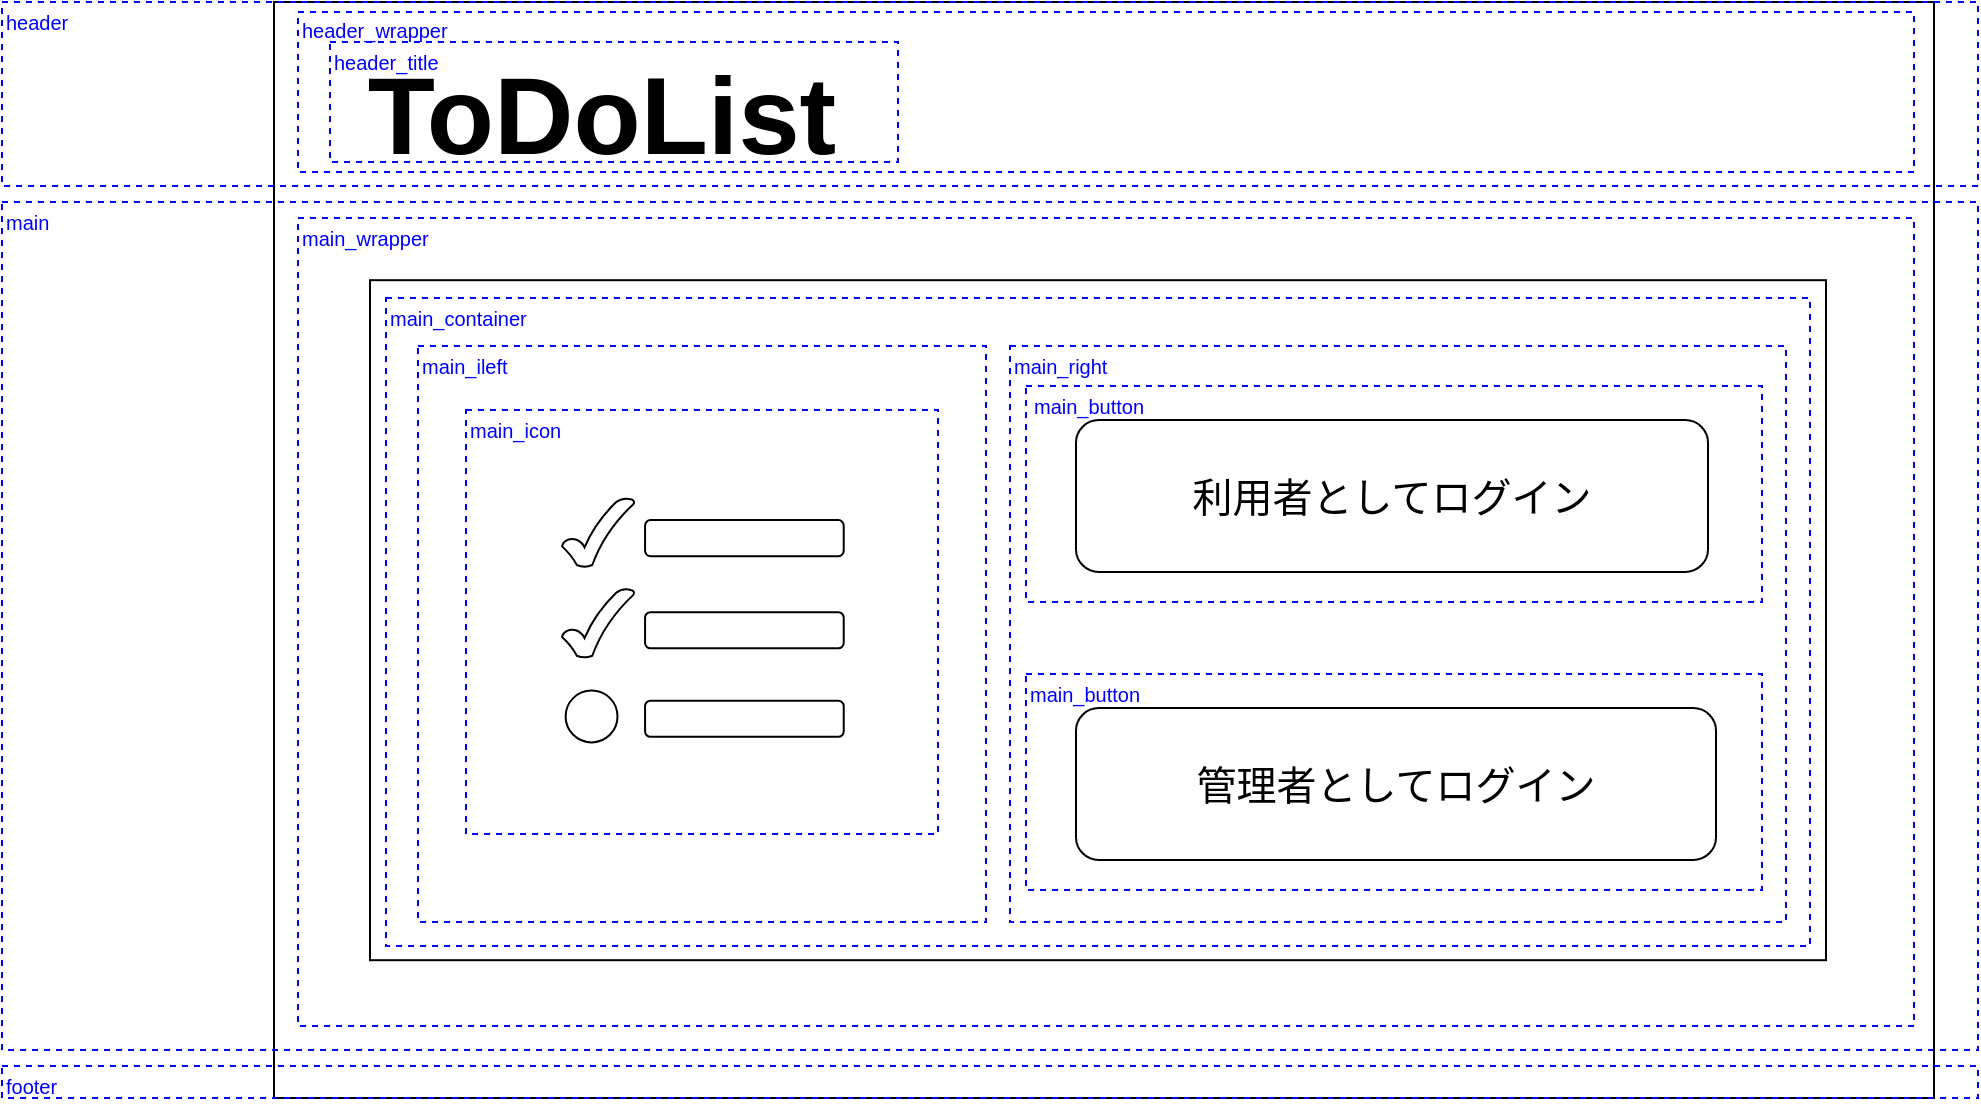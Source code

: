 <mxfile version="13.9.9" type="device"><diagram id="lAW5gfvQpGq91mGYDGwt" name="ページ1"><mxGraphModel dx="1679" dy="534" grid="1" gridSize="4" guides="1" tooltips="1" connect="1" arrows="1" fold="1" page="1" pageScale="1" pageWidth="827" pageHeight="1169" math="0" shadow="0"><root><mxCell id="0"/><mxCell id="1" parent="0"/><mxCell id="tP_qFb6u1pj_dAxfEfU8-1" value="" style="rounded=0;whiteSpace=wrap;html=1;" parent="1" vertex="1"><mxGeometry width="830" height="548" as="geometry"/></mxCell><mxCell id="kghl92xcIvXxMICxUkg9-2" value="" style="rounded=0;whiteSpace=wrap;html=1;fillColor=none;dashed=1;strokeColor=#0000FF;" parent="1" vertex="1"><mxGeometry x="-136" y="100" width="988" height="424" as="geometry"/></mxCell><mxCell id="XLPLpPRNlPzocyMQitu3-22" value="" style="rounded=0;whiteSpace=wrap;html=1;fillColor=none;dashed=1;strokeColor=#0000FF;" parent="1" vertex="1"><mxGeometry x="-136" y="532" width="988" height="16" as="geometry"/></mxCell><mxCell id="XLPLpPRNlPzocyMQitu3-43" value="" style="rounded=0;whiteSpace=wrap;html=1;fillColor=none;dashed=1;strokeColor=#0000FF;" parent="1" vertex="1"><mxGeometry x="28" y="20" width="284" height="60" as="geometry"/></mxCell><mxCell id="XLPLpPRNlPzocyMQitu3-41" value="" style="rounded=0;whiteSpace=wrap;html=1;fillColor=none;dashed=1;strokeColor=#0000FF;" parent="1" vertex="1"><mxGeometry x="12" y="5" width="808" height="80" as="geometry"/></mxCell><mxCell id="XLPLpPRNlPzocyMQitu3-21" value="" style="rounded=0;whiteSpace=wrap;html=1;fillColor=none;dashed=1;strokeColor=#0000FF;" parent="1" vertex="1"><mxGeometry x="-136" width="988" height="92" as="geometry"/></mxCell><mxCell id="kghl92xcIvXxMICxUkg9-5" value="main" style="text;html=1;strokeColor=none;fillColor=none;align=left;verticalAlign=middle;whiteSpace=wrap;rounded=0;dashed=1;fontColor=#0000FF;fontSize=10;" parent="1" vertex="1"><mxGeometry x="-136" y="100" width="40" height="20" as="geometry"/></mxCell><mxCell id="tP_qFb6u1pj_dAxfEfU8-3" value="&lt;b style=&quot;font-size: 55px;&quot;&gt;&lt;font style=&quot;font-size: 55px;&quot;&gt;ToDoList&lt;/font&gt;&lt;/b&gt;" style="text;html=1;strokeColor=none;fillColor=none;align=center;verticalAlign=middle;whiteSpace=wrap;rounded=0;strokeWidth=4;fontSize=55;" parent="1" vertex="1"><mxGeometry x="40" y="24" width="248" height="64" as="geometry"/></mxCell><mxCell id="XLPLpPRNlPzocyMQitu3-19" value="" style="rounded=0;whiteSpace=wrap;html=1;fontSize=25;" parent="1" vertex="1"><mxGeometry x="48" y="139.1" width="728" height="340" as="geometry"/></mxCell><mxCell id="XLPLpPRNlPzocyMQitu3-23" value="header" style="text;html=1;strokeColor=none;fillColor=none;align=left;verticalAlign=middle;whiteSpace=wrap;rounded=0;dashed=1;fontColor=#0000FF;fontSize=10;" parent="1" vertex="1"><mxGeometry x="-136" width="40" height="20" as="geometry"/></mxCell><mxCell id="XLPLpPRNlPzocyMQitu3-24" value="footer" style="text;html=1;strokeColor=none;fillColor=none;align=left;verticalAlign=middle;whiteSpace=wrap;rounded=0;dashed=1;fontColor=#0000FF;fontSize=10;" parent="1" vertex="1"><mxGeometry x="-136" y="532" width="40" height="20" as="geometry"/></mxCell><mxCell id="XLPLpPRNlPzocyMQitu3-25" value="" style="rounded=0;whiteSpace=wrap;html=1;fillColor=none;dashed=1;strokeColor=#0000FF;" parent="1" vertex="1"><mxGeometry x="12" y="108" width="808" height="404" as="geometry"/></mxCell><mxCell id="XLPLpPRNlPzocyMQitu3-26" value="main_wrapper" style="text;html=1;strokeColor=none;fillColor=none;align=left;verticalAlign=middle;whiteSpace=wrap;rounded=0;dashed=1;fontColor=#0000FF;fontSize=10;" parent="1" vertex="1"><mxGeometry x="12" y="108" width="72" height="20" as="geometry"/></mxCell><mxCell id="XLPLpPRNlPzocyMQitu3-27" value="" style="rounded=0;whiteSpace=wrap;html=1;fillColor=none;dashed=1;strokeColor=#0000FF;" parent="1" vertex="1"><mxGeometry x="56" y="148" width="712" height="324" as="geometry"/></mxCell><mxCell id="XLPLpPRNlPzocyMQitu3-28" value="main_container" style="text;html=1;strokeColor=none;fillColor=none;align=left;verticalAlign=middle;whiteSpace=wrap;rounded=0;dashed=1;fontColor=#0000FF;fontSize=10;" parent="1" vertex="1"><mxGeometry x="56" y="148" width="72" height="20" as="geometry"/></mxCell><mxCell id="XLPLpPRNlPzocyMQitu3-29" value="" style="rounded=0;whiteSpace=wrap;html=1;fillColor=none;dashed=1;strokeColor=#0000FF;" parent="1" vertex="1"><mxGeometry x="72" y="172" width="284" height="288" as="geometry"/></mxCell><mxCell id="XLPLpPRNlPzocyMQitu3-31" value="" style="rounded=0;whiteSpace=wrap;html=1;fillColor=none;dashed=1;strokeColor=#0000FF;" parent="1" vertex="1"><mxGeometry x="368" y="172" width="388" height="288" as="geometry"/></mxCell><mxCell id="XLPLpPRNlPzocyMQitu3-34" value="" style="rounded=0;whiteSpace=wrap;html=1;fillColor=none;dashed=1;strokeColor=#0000FF;" parent="1" vertex="1"><mxGeometry x="376" y="336" width="368" height="108" as="geometry"/></mxCell><mxCell id="XLPLpPRNlPzocyMQitu3-42" value="header_wrapper" style="text;html=1;strokeColor=none;fillColor=none;align=left;verticalAlign=middle;whiteSpace=wrap;rounded=0;dashed=1;fontColor=#0000FF;fontSize=10;" parent="1" vertex="1"><mxGeometry x="12" y="4" width="80" height="20" as="geometry"/></mxCell><mxCell id="XLPLpPRNlPzocyMQitu3-44" value="header_title" style="text;html=1;strokeColor=none;fillColor=none;align=left;verticalAlign=middle;whiteSpace=wrap;rounded=0;dashed=1;fontColor=#0000FF;fontSize=10;" parent="1" vertex="1"><mxGeometry x="28" y="20" width="80" height="20" as="geometry"/></mxCell><mxCell id="XLPLpPRNlPzocyMQitu3-30" value="main_ileft" style="text;html=1;strokeColor=none;fillColor=none;align=left;verticalAlign=middle;whiteSpace=wrap;rounded=0;dashed=1;fontColor=#0000FF;fontSize=10;" parent="1" vertex="1"><mxGeometry x="72" y="172" width="72" height="20" as="geometry"/></mxCell><mxCell id="XLPLpPRNlPzocyMQitu3-32" value="main_right" style="text;html=1;strokeColor=none;fillColor=none;align=left;verticalAlign=middle;whiteSpace=wrap;rounded=0;dashed=1;fontColor=#0000FF;fontSize=10;" parent="1" vertex="1"><mxGeometry x="368" y="172" width="72" height="20" as="geometry"/></mxCell><mxCell id="XLPLpPRNlPzocyMQitu3-33" value="" style="rounded=0;whiteSpace=wrap;html=1;fillColor=none;dashed=1;strokeColor=#0000FF;" parent="1" vertex="1"><mxGeometry x="376" y="192" width="368" height="108" as="geometry"/></mxCell><mxCell id="XLPLpPRNlPzocyMQitu3-35" value="main_button" style="text;html=1;strokeColor=none;fillColor=none;align=left;verticalAlign=middle;whiteSpace=wrap;rounded=0;dashed=1;fontColor=#0000FF;fontSize=10;" parent="1" vertex="1"><mxGeometry x="378" y="192" width="72" height="20" as="geometry"/></mxCell><mxCell id="XLPLpPRNlPzocyMQitu3-38" value="" style="rounded=0;whiteSpace=wrap;html=1;fillColor=none;dashed=1;strokeColor=#0000FF;" parent="1" vertex="1"><mxGeometry x="96" y="204" width="236" height="212" as="geometry"/></mxCell><mxCell id="XLPLpPRNlPzocyMQitu3-39" value="main_icon" style="text;html=1;strokeColor=none;fillColor=none;align=left;verticalAlign=middle;whiteSpace=wrap;rounded=0;dashed=1;fontColor=#0000FF;fontSize=10;" parent="1" vertex="1"><mxGeometry x="96" y="204" width="72" height="20" as="geometry"/></mxCell><mxCell id="XLPLpPRNlPzocyMQitu3-40" value="main_button" style="text;html=1;strokeColor=none;fillColor=none;align=left;verticalAlign=middle;whiteSpace=wrap;rounded=0;dashed=1;fontColor=#0000FF;fontSize=10;" parent="1" vertex="1"><mxGeometry x="376" y="336" width="72" height="20" as="geometry"/></mxCell><mxCell id="XLPLpPRNlPzocyMQitu3-1" value="&lt;font style=&quot;font-size: 20px;&quot;&gt;利用者としてログイン&lt;/font&gt;" style="rounded=1;whiteSpace=wrap;html=1;fontSize=20;" parent="1" vertex="1"><mxGeometry x="401" y="209" width="316" height="76" as="geometry"/></mxCell><mxCell id="XLPLpPRNlPzocyMQitu3-2" value="&lt;span style=&quot;font-size: 20px;&quot;&gt;管理者としてログイン&lt;/span&gt;" style="rounded=1;whiteSpace=wrap;html=1;fontSize=20;" parent="1" vertex="1"><mxGeometry x="401" y="353" width="320" height="76" as="geometry"/></mxCell><mxCell id="XLPLpPRNlPzocyMQitu3-15" value="" style="group" parent="1" vertex="1" connectable="0"><mxGeometry x="144" y="248" width="140.86" height="122.21" as="geometry"/></mxCell><mxCell id="XLPLpPRNlPzocyMQitu3-3" value="" style="verticalLabelPosition=bottom;verticalAlign=top;html=1;shape=mxgraph.basic.tick;fontSize=25;" parent="XLPLpPRNlPzocyMQitu3-15" vertex="1"><mxGeometry width="36.118" height="34.526" as="geometry"/></mxCell><mxCell id="XLPLpPRNlPzocyMQitu3-4" value="" style="rounded=1;whiteSpace=wrap;html=1;fontSize=25;" parent="XLPLpPRNlPzocyMQitu3-15" vertex="1"><mxGeometry x="41.536" y="11.048" width="99.324" height="18.06" as="geometry"/></mxCell><mxCell id="XLPLpPRNlPzocyMQitu3-6" value="" style="verticalLabelPosition=bottom;verticalAlign=top;html=1;shape=mxgraph.basic.tick;fontSize=25;" parent="XLPLpPRNlPzocyMQitu3-15" vertex="1"><mxGeometry y="45.361" width="36.118" height="34.526" as="geometry"/></mxCell><mxCell id="XLPLpPRNlPzocyMQitu3-12" value="" style="ellipse;whiteSpace=wrap;html=1;aspect=fixed;fontSize=25;" parent="XLPLpPRNlPzocyMQitu3-15" vertex="1"><mxGeometry x="1.806" y="96.263" width="25.946" height="25.946" as="geometry"/></mxCell><mxCell id="XLPLpPRNlPzocyMQitu3-13" value="" style="rounded=1;whiteSpace=wrap;html=1;fontSize=25;" parent="XLPLpPRNlPzocyMQitu3-15" vertex="1"><mxGeometry x="41.536" y="57.1" width="99.324" height="18.06" as="geometry"/></mxCell><mxCell id="XLPLpPRNlPzocyMQitu3-14" value="" style="rounded=1;whiteSpace=wrap;html=1;fontSize=25;" parent="XLPLpPRNlPzocyMQitu3-15" vertex="1"><mxGeometry x="41.536" y="101.347" width="99.324" height="18.06" as="geometry"/></mxCell></root></mxGraphModel></diagram></mxfile>